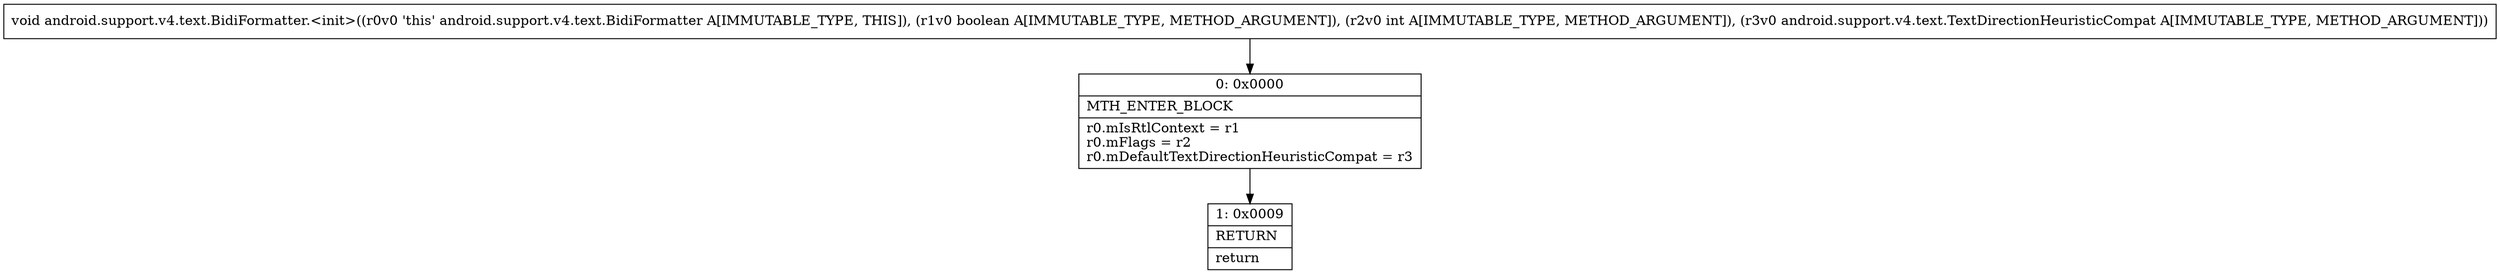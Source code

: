 digraph "CFG forandroid.support.v4.text.BidiFormatter.\<init\>(ZILandroid\/support\/v4\/text\/TextDirectionHeuristicCompat;)V" {
Node_0 [shape=record,label="{0\:\ 0x0000|MTH_ENTER_BLOCK\l|r0.mIsRtlContext = r1\lr0.mFlags = r2\lr0.mDefaultTextDirectionHeuristicCompat = r3\l}"];
Node_1 [shape=record,label="{1\:\ 0x0009|RETURN\l|return\l}"];
MethodNode[shape=record,label="{void android.support.v4.text.BidiFormatter.\<init\>((r0v0 'this' android.support.v4.text.BidiFormatter A[IMMUTABLE_TYPE, THIS]), (r1v0 boolean A[IMMUTABLE_TYPE, METHOD_ARGUMENT]), (r2v0 int A[IMMUTABLE_TYPE, METHOD_ARGUMENT]), (r3v0 android.support.v4.text.TextDirectionHeuristicCompat A[IMMUTABLE_TYPE, METHOD_ARGUMENT])) }"];
MethodNode -> Node_0;
Node_0 -> Node_1;
}

